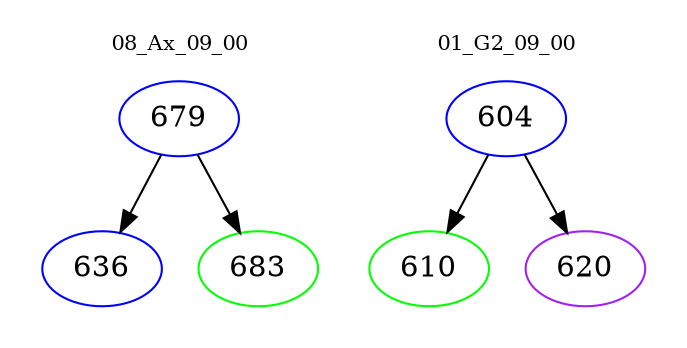 digraph{
subgraph cluster_0 {
color = white
label = "08_Ax_09_00";
fontsize=10;
T0_679 [label="679", color="blue"]
T0_679 -> T0_636 [color="black"]
T0_636 [label="636", color="blue"]
T0_679 -> T0_683 [color="black"]
T0_683 [label="683", color="green"]
}
subgraph cluster_1 {
color = white
label = "01_G2_09_00";
fontsize=10;
T1_604 [label="604", color="blue"]
T1_604 -> T1_610 [color="black"]
T1_610 [label="610", color="green"]
T1_604 -> T1_620 [color="black"]
T1_620 [label="620", color="purple"]
}
}
